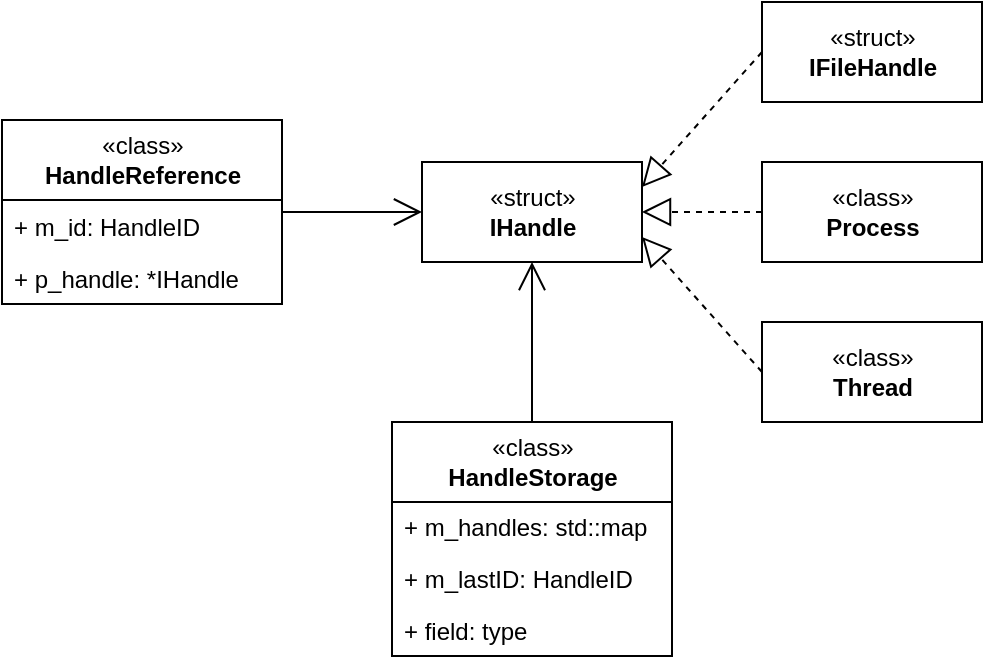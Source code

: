 <mxfile version="12.3.6" type="device" pages="1"><diagram id="6uLjLOeLdOeprUxq13Gl" name="Page-1"><mxGraphModel dx="850" dy="513" grid="1" gridSize="10" guides="1" tooltips="1" connect="1" arrows="1" fold="1" page="1" pageScale="1" pageWidth="827" pageHeight="1169" math="0" shadow="0"><root><mxCell id="0"/><mxCell id="1" parent="0"/><mxCell id="MBS_qLM0qjS3hX64PU7F-1" value="«struct»&lt;br&gt;&lt;b&gt;IHandle&lt;/b&gt;" style="html=1;" parent="1" vertex="1"><mxGeometry x="280" y="160" width="110" height="50" as="geometry"/></mxCell><mxCell id="MBS_qLM0qjS3hX64PU7F-2" value="«struct»&lt;b&gt;&lt;br&gt;IFileHandle&lt;/b&gt;" style="html=1;" parent="1" vertex="1"><mxGeometry x="450" y="80" width="110" height="50" as="geometry"/></mxCell><mxCell id="MBS_qLM0qjS3hX64PU7F-3" value="«class»&lt;div&gt;&lt;b&gt;Process&lt;/b&gt;&lt;/div&gt;" style="html=1;" parent="1" vertex="1"><mxGeometry x="450" y="160" width="110" height="50" as="geometry"/></mxCell><mxCell id="MBS_qLM0qjS3hX64PU7F-4" value="«class»&lt;b&gt;&lt;br&gt;Thread&lt;/b&gt;" style="html=1;" parent="1" vertex="1"><mxGeometry x="450" y="240" width="110" height="50" as="geometry"/></mxCell><mxCell id="MBS_qLM0qjS3hX64PU7F-5" value="" style="endArrow=block;dashed=1;endFill=0;endSize=12;html=1;exitX=0;exitY=0.5;exitDx=0;exitDy=0;entryX=1;entryY=0.25;entryDx=0;entryDy=0;" parent="1" source="MBS_qLM0qjS3hX64PU7F-2" target="MBS_qLM0qjS3hX64PU7F-1" edge="1"><mxGeometry width="160" relative="1" as="geometry"><mxPoint x="280" y="310" as="sourcePoint"/><mxPoint x="440" y="310" as="targetPoint"/></mxGeometry></mxCell><mxCell id="MBS_qLM0qjS3hX64PU7F-6" value="" style="endArrow=block;dashed=1;endFill=0;endSize=12;html=1;exitX=0;exitY=0.5;exitDx=0;exitDy=0;entryX=1;entryY=0.5;entryDx=0;entryDy=0;" parent="1" source="MBS_qLM0qjS3hX64PU7F-3" target="MBS_qLM0qjS3hX64PU7F-1" edge="1"><mxGeometry width="160" relative="1" as="geometry"><mxPoint x="400" y="222.5" as="sourcePoint"/><mxPoint x="340" y="290" as="targetPoint"/></mxGeometry></mxCell><mxCell id="MBS_qLM0qjS3hX64PU7F-7" value="" style="endArrow=block;dashed=1;endFill=0;endSize=12;html=1;exitX=0;exitY=0.5;exitDx=0;exitDy=0;entryX=1;entryY=0.75;entryDx=0;entryDy=0;" parent="1" source="MBS_qLM0qjS3hX64PU7F-4" target="MBS_qLM0qjS3hX64PU7F-1" edge="1"><mxGeometry width="160" relative="1" as="geometry"><mxPoint x="380" y="280" as="sourcePoint"/><mxPoint x="320" y="347.5" as="targetPoint"/></mxGeometry></mxCell><mxCell id="WXEk7knZd-_s83OoGuNX-1" value="«class»&#xA;IHandle" style="swimlane;fontStyle=0;childLayout=stackLayout;horizontal=1;startSize=40;fillColor=none;horizontalStack=0;resizeParent=1;resizeParentMax=0;resizeLast=0;collapsible=1;marginBottom=0;" vertex="1" parent="1"><mxGeometry x="70" y="139" width="140" height="92" as="geometry"/></mxCell><mxCell id="WXEk7knZd-_s83OoGuNX-2" value="+ m_id: HandleID" style="text;strokeColor=none;fillColor=none;align=left;verticalAlign=top;spacingLeft=4;spacingRight=4;overflow=hidden;rotatable=0;points=[[0,0.5],[1,0.5]];portConstraint=eastwest;" vertex="1" parent="WXEk7knZd-_s83OoGuNX-1"><mxGeometry y="40" width="140" height="26" as="geometry"/></mxCell><mxCell id="WXEk7knZd-_s83OoGuNX-3" value="+ p_handle: *IHandle" style="text;strokeColor=none;fillColor=none;align=left;verticalAlign=top;spacingLeft=4;spacingRight=4;overflow=hidden;rotatable=0;points=[[0,0.5],[1,0.5]];portConstraint=eastwest;" vertex="1" parent="WXEk7knZd-_s83OoGuNX-1"><mxGeometry y="66" width="140" height="26" as="geometry"/></mxCell><mxCell id="WXEk7knZd-_s83OoGuNX-6" value="«class»&lt;br&gt;&lt;b&gt;HandleReference&lt;/b&gt;" style="html=1;" vertex="1" parent="1"><mxGeometry x="70" y="139" width="140" height="40" as="geometry"/></mxCell><mxCell id="WXEk7knZd-_s83OoGuNX-8" value="" style="swimlane;fontStyle=0;childLayout=stackLayout;horizontal=1;startSize=39;fillColor=none;horizontalStack=0;resizeParent=1;resizeParentMax=0;resizeLast=0;collapsible=1;marginBottom=0;" vertex="1" parent="1"><mxGeometry x="265" y="290" width="140" height="117" as="geometry"/></mxCell><mxCell id="WXEk7knZd-_s83OoGuNX-9" value="+ m_handles: std::map" style="text;strokeColor=none;fillColor=none;align=left;verticalAlign=top;spacingLeft=4;spacingRight=4;overflow=hidden;rotatable=0;points=[[0,0.5],[1,0.5]];portConstraint=eastwest;" vertex="1" parent="WXEk7knZd-_s83OoGuNX-8"><mxGeometry y="39" width="140" height="26" as="geometry"/></mxCell><mxCell id="WXEk7knZd-_s83OoGuNX-10" value="+ m_lastID: HandleID" style="text;strokeColor=none;fillColor=none;align=left;verticalAlign=top;spacingLeft=4;spacingRight=4;overflow=hidden;rotatable=0;points=[[0,0.5],[1,0.5]];portConstraint=eastwest;" vertex="1" parent="WXEk7knZd-_s83OoGuNX-8"><mxGeometry y="65" width="140" height="26" as="geometry"/></mxCell><mxCell id="WXEk7knZd-_s83OoGuNX-11" value="+ field: type" style="text;strokeColor=none;fillColor=none;align=left;verticalAlign=top;spacingLeft=4;spacingRight=4;overflow=hidden;rotatable=0;points=[[0,0.5],[1,0.5]];portConstraint=eastwest;" vertex="1" parent="WXEk7knZd-_s83OoGuNX-8"><mxGeometry y="91" width="140" height="26" as="geometry"/></mxCell><mxCell id="WXEk7knZd-_s83OoGuNX-12" value="«class»&lt;br&gt;&lt;b&gt;HandleStorage&lt;/b&gt;" style="html=1;" vertex="1" parent="1"><mxGeometry x="265" y="290" width="140" height="40" as="geometry"/></mxCell><mxCell id="WXEk7knZd-_s83OoGuNX-14" value="" style="endArrow=open;endFill=1;endSize=12;html=1;exitX=0.5;exitY=0;exitDx=0;exitDy=0;entryX=0.5;entryY=1;entryDx=0;entryDy=0;" edge="1" parent="1" source="WXEk7knZd-_s83OoGuNX-12" target="MBS_qLM0qjS3hX64PU7F-1"><mxGeometry width="160" relative="1" as="geometry"><mxPoint x="70" y="430" as="sourcePoint"/><mxPoint x="230" y="430" as="targetPoint"/></mxGeometry></mxCell><mxCell id="WXEk7knZd-_s83OoGuNX-15" value="" style="endArrow=open;endFill=1;endSize=12;html=1;entryX=0;entryY=0.5;entryDx=0;entryDy=0;exitX=1.001;exitY=0.231;exitDx=0;exitDy=0;exitPerimeter=0;" edge="1" parent="1" source="WXEk7knZd-_s83OoGuNX-2" target="MBS_qLM0qjS3hX64PU7F-1"><mxGeometry width="160" relative="1" as="geometry"><mxPoint x="190" y="300" as="sourcePoint"/><mxPoint x="230" y="430" as="targetPoint"/></mxGeometry></mxCell></root></mxGraphModel></diagram></mxfile>